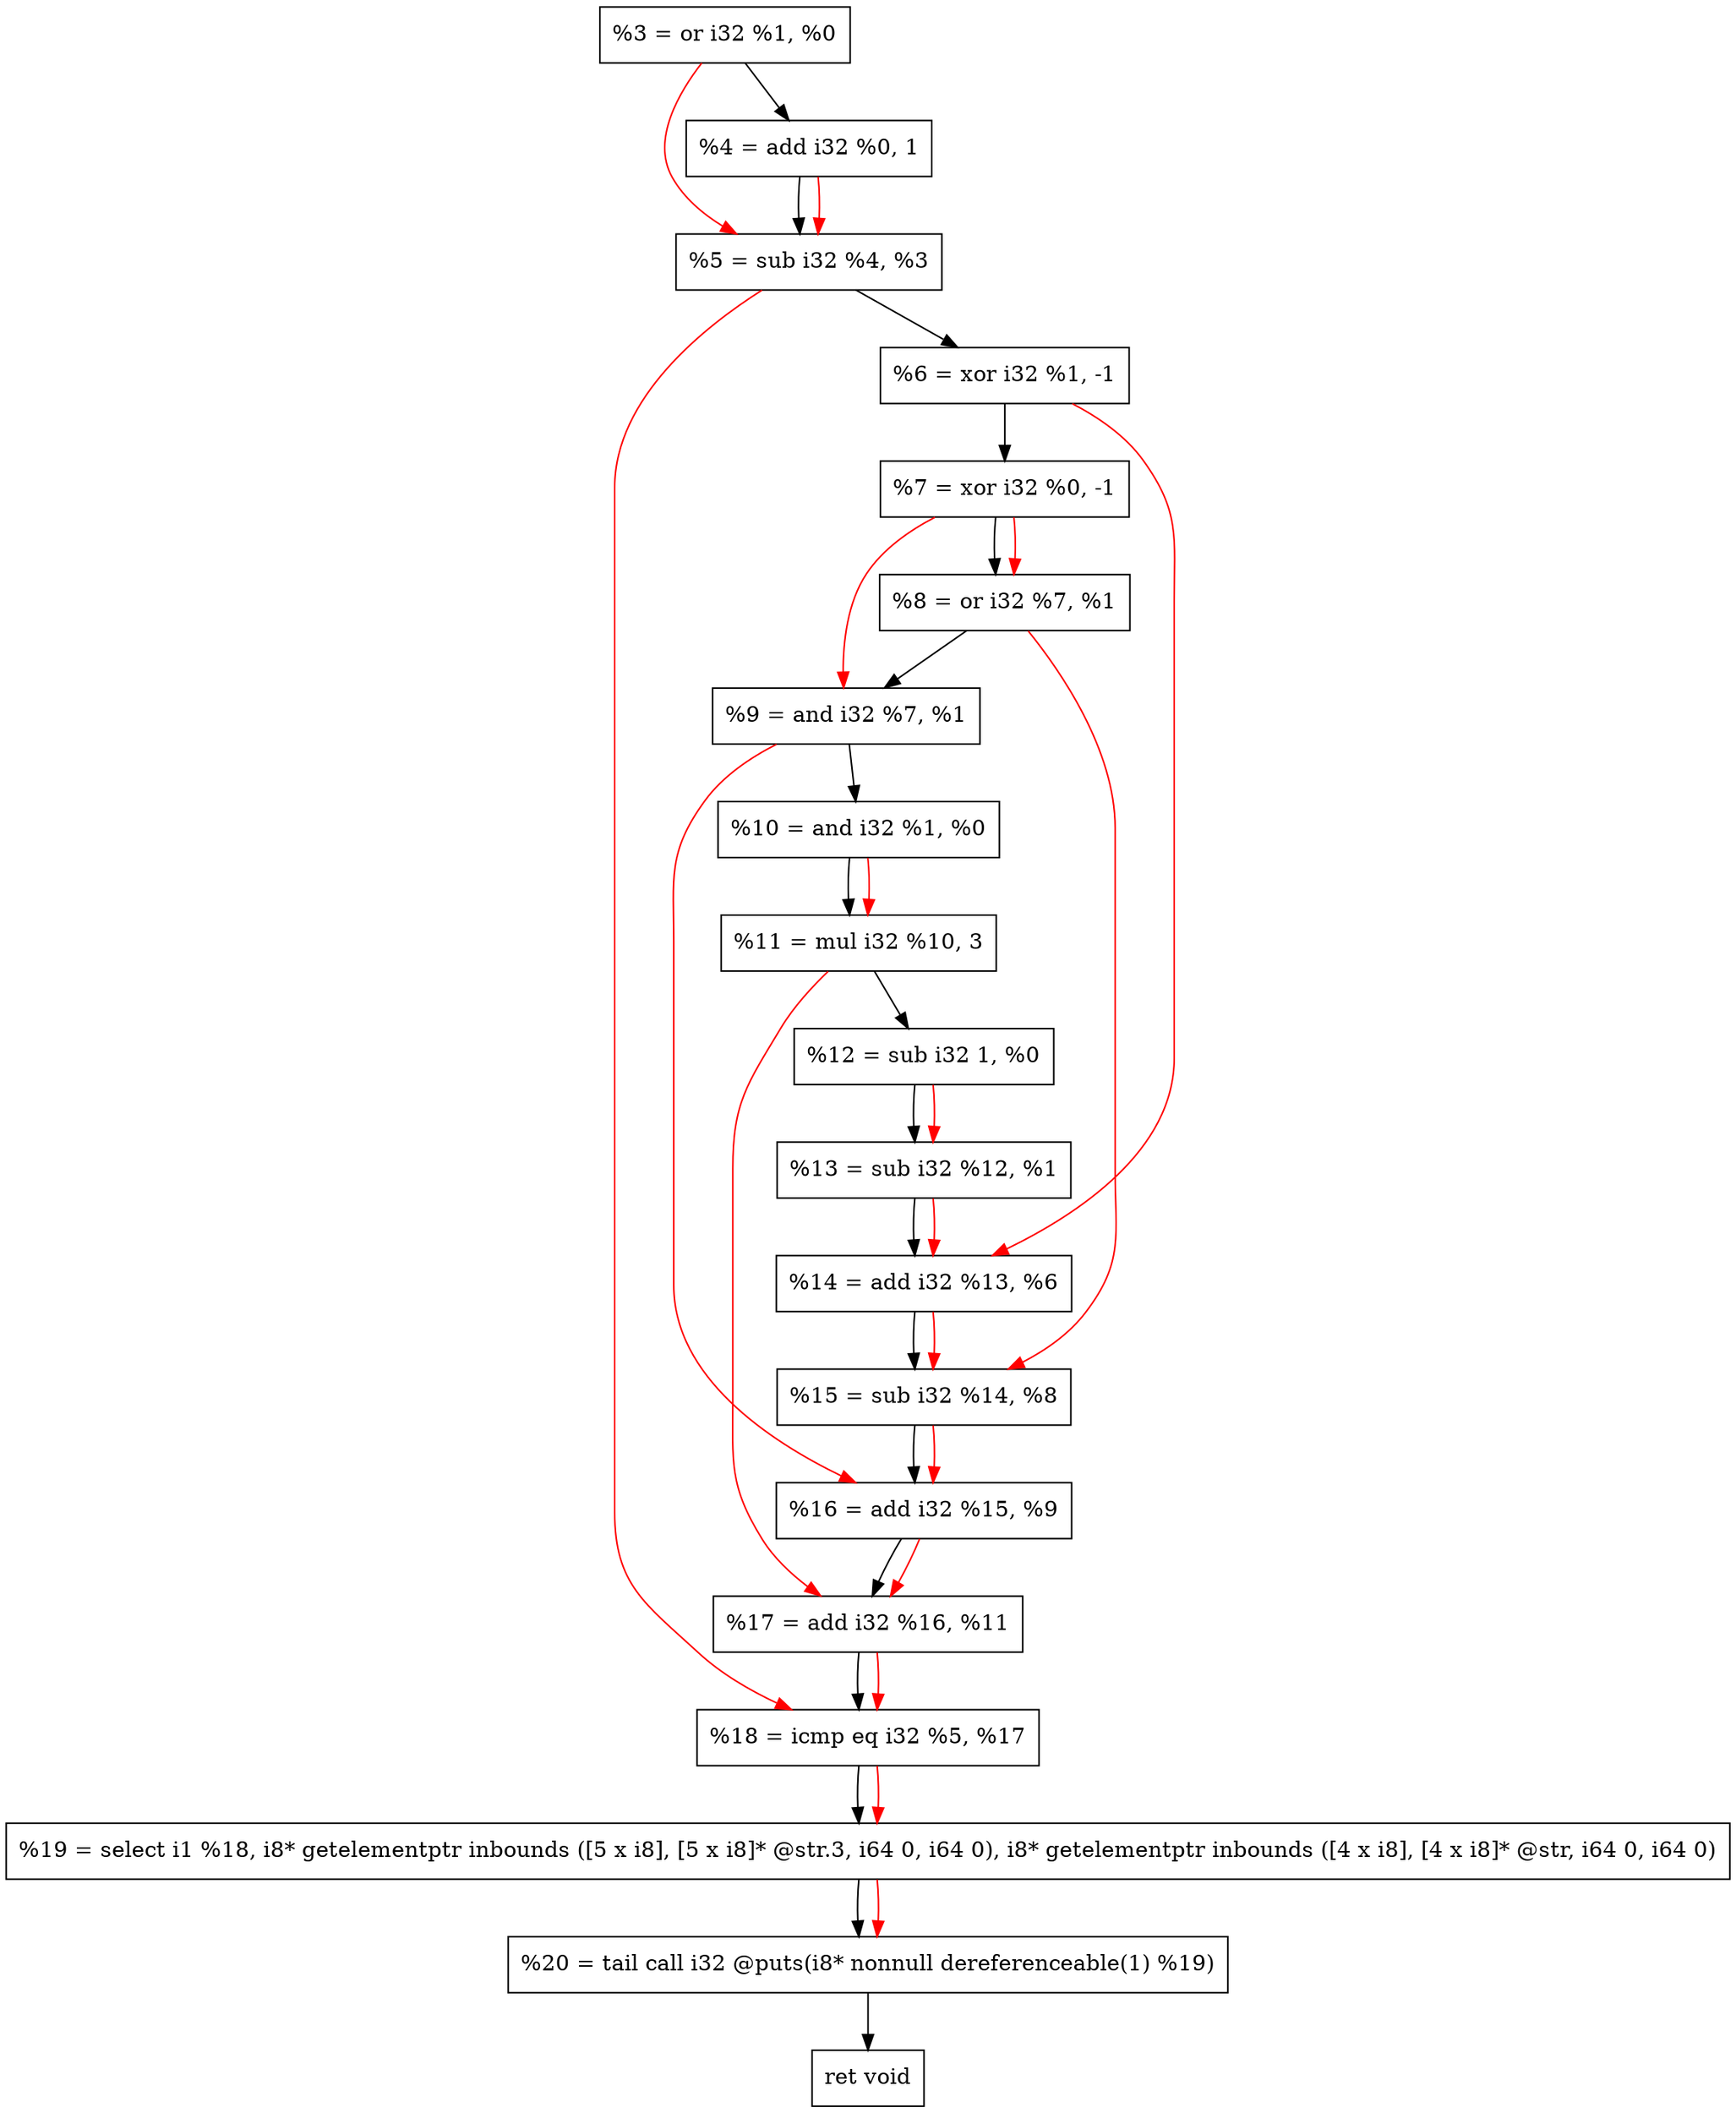 digraph "DFG for'crackme' function" {
	Node0xccc3c0[shape=record, label="  %3 = or i32 %1, %0"];
	Node0xccca70[shape=record, label="  %4 = add i32 %0, 1"];
	Node0xcccb30[shape=record, label="  %5 = sub i32 %4, %3"];
	Node0xcccba0[shape=record, label="  %6 = xor i32 %1, -1"];
	Node0xcccc10[shape=record, label="  %7 = xor i32 %0, -1"];
	Node0xcccc80[shape=record, label="  %8 = or i32 %7, %1"];
	Node0xccccf0[shape=record, label="  %9 = and i32 %7, %1"];
	Node0xcccd60[shape=record, label="  %10 = and i32 %1, %0"];
	Node0xccce00[shape=record, label="  %11 = mul i32 %10, 3"];
	Node0xccce70[shape=record, label="  %12 = sub i32 1, %0"];
	Node0xcccee0[shape=record, label="  %13 = sub i32 %12, %1"];
	Node0xcccf50[shape=record, label="  %14 = add i32 %13, %6"];
	Node0xcccfc0[shape=record, label="  %15 = sub i32 %14, %8"];
	Node0xccd030[shape=record, label="  %16 = add i32 %15, %9"];
	Node0xccd0a0[shape=record, label="  %17 = add i32 %16, %11"];
	Node0xccd110[shape=record, label="  %18 = icmp eq i32 %5, %17"];
	Node0xc6d268[shape=record, label="  %19 = select i1 %18, i8* getelementptr inbounds ([5 x i8], [5 x i8]* @str.3, i64 0, i64 0), i8* getelementptr inbounds ([4 x i8], [4 x i8]* @str, i64 0, i64 0)"];
	Node0xccd5b0[shape=record, label="  %20 = tail call i32 @puts(i8* nonnull dereferenceable(1) %19)"];
	Node0xccd600[shape=record, label="  ret void"];
	Node0xccc3c0 -> Node0xccca70;
	Node0xccca70 -> Node0xcccb30;
	Node0xcccb30 -> Node0xcccba0;
	Node0xcccba0 -> Node0xcccc10;
	Node0xcccc10 -> Node0xcccc80;
	Node0xcccc80 -> Node0xccccf0;
	Node0xccccf0 -> Node0xcccd60;
	Node0xcccd60 -> Node0xccce00;
	Node0xccce00 -> Node0xccce70;
	Node0xccce70 -> Node0xcccee0;
	Node0xcccee0 -> Node0xcccf50;
	Node0xcccf50 -> Node0xcccfc0;
	Node0xcccfc0 -> Node0xccd030;
	Node0xccd030 -> Node0xccd0a0;
	Node0xccd0a0 -> Node0xccd110;
	Node0xccd110 -> Node0xc6d268;
	Node0xc6d268 -> Node0xccd5b0;
	Node0xccd5b0 -> Node0xccd600;
edge [color=red]
	Node0xccca70 -> Node0xcccb30;
	Node0xccc3c0 -> Node0xcccb30;
	Node0xcccc10 -> Node0xcccc80;
	Node0xcccc10 -> Node0xccccf0;
	Node0xcccd60 -> Node0xccce00;
	Node0xccce70 -> Node0xcccee0;
	Node0xcccee0 -> Node0xcccf50;
	Node0xcccba0 -> Node0xcccf50;
	Node0xcccf50 -> Node0xcccfc0;
	Node0xcccc80 -> Node0xcccfc0;
	Node0xcccfc0 -> Node0xccd030;
	Node0xccccf0 -> Node0xccd030;
	Node0xccd030 -> Node0xccd0a0;
	Node0xccce00 -> Node0xccd0a0;
	Node0xcccb30 -> Node0xccd110;
	Node0xccd0a0 -> Node0xccd110;
	Node0xccd110 -> Node0xc6d268;
	Node0xc6d268 -> Node0xccd5b0;
}
